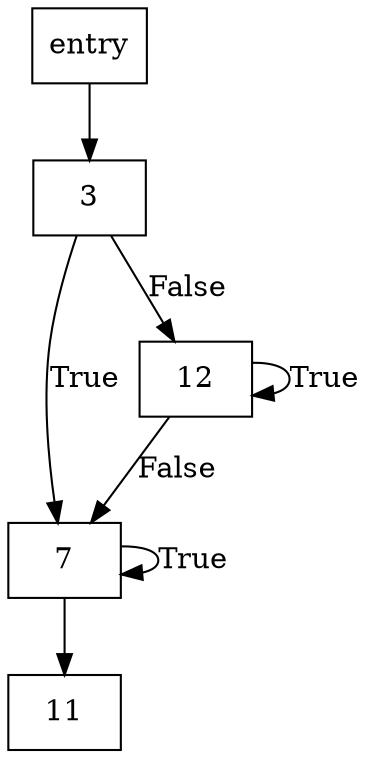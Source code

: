 digraph "Control Flow Graph" {
  node [shape=box];
  entry -> 3;
  3 -> 7 [label="True"];
  3 -> 12 [label="False"];
  7 -> 7 [label="True"];
  7 -> 11;
  12 -> 12 [label="True"];
  12 -> 7 [label="False"];
}
